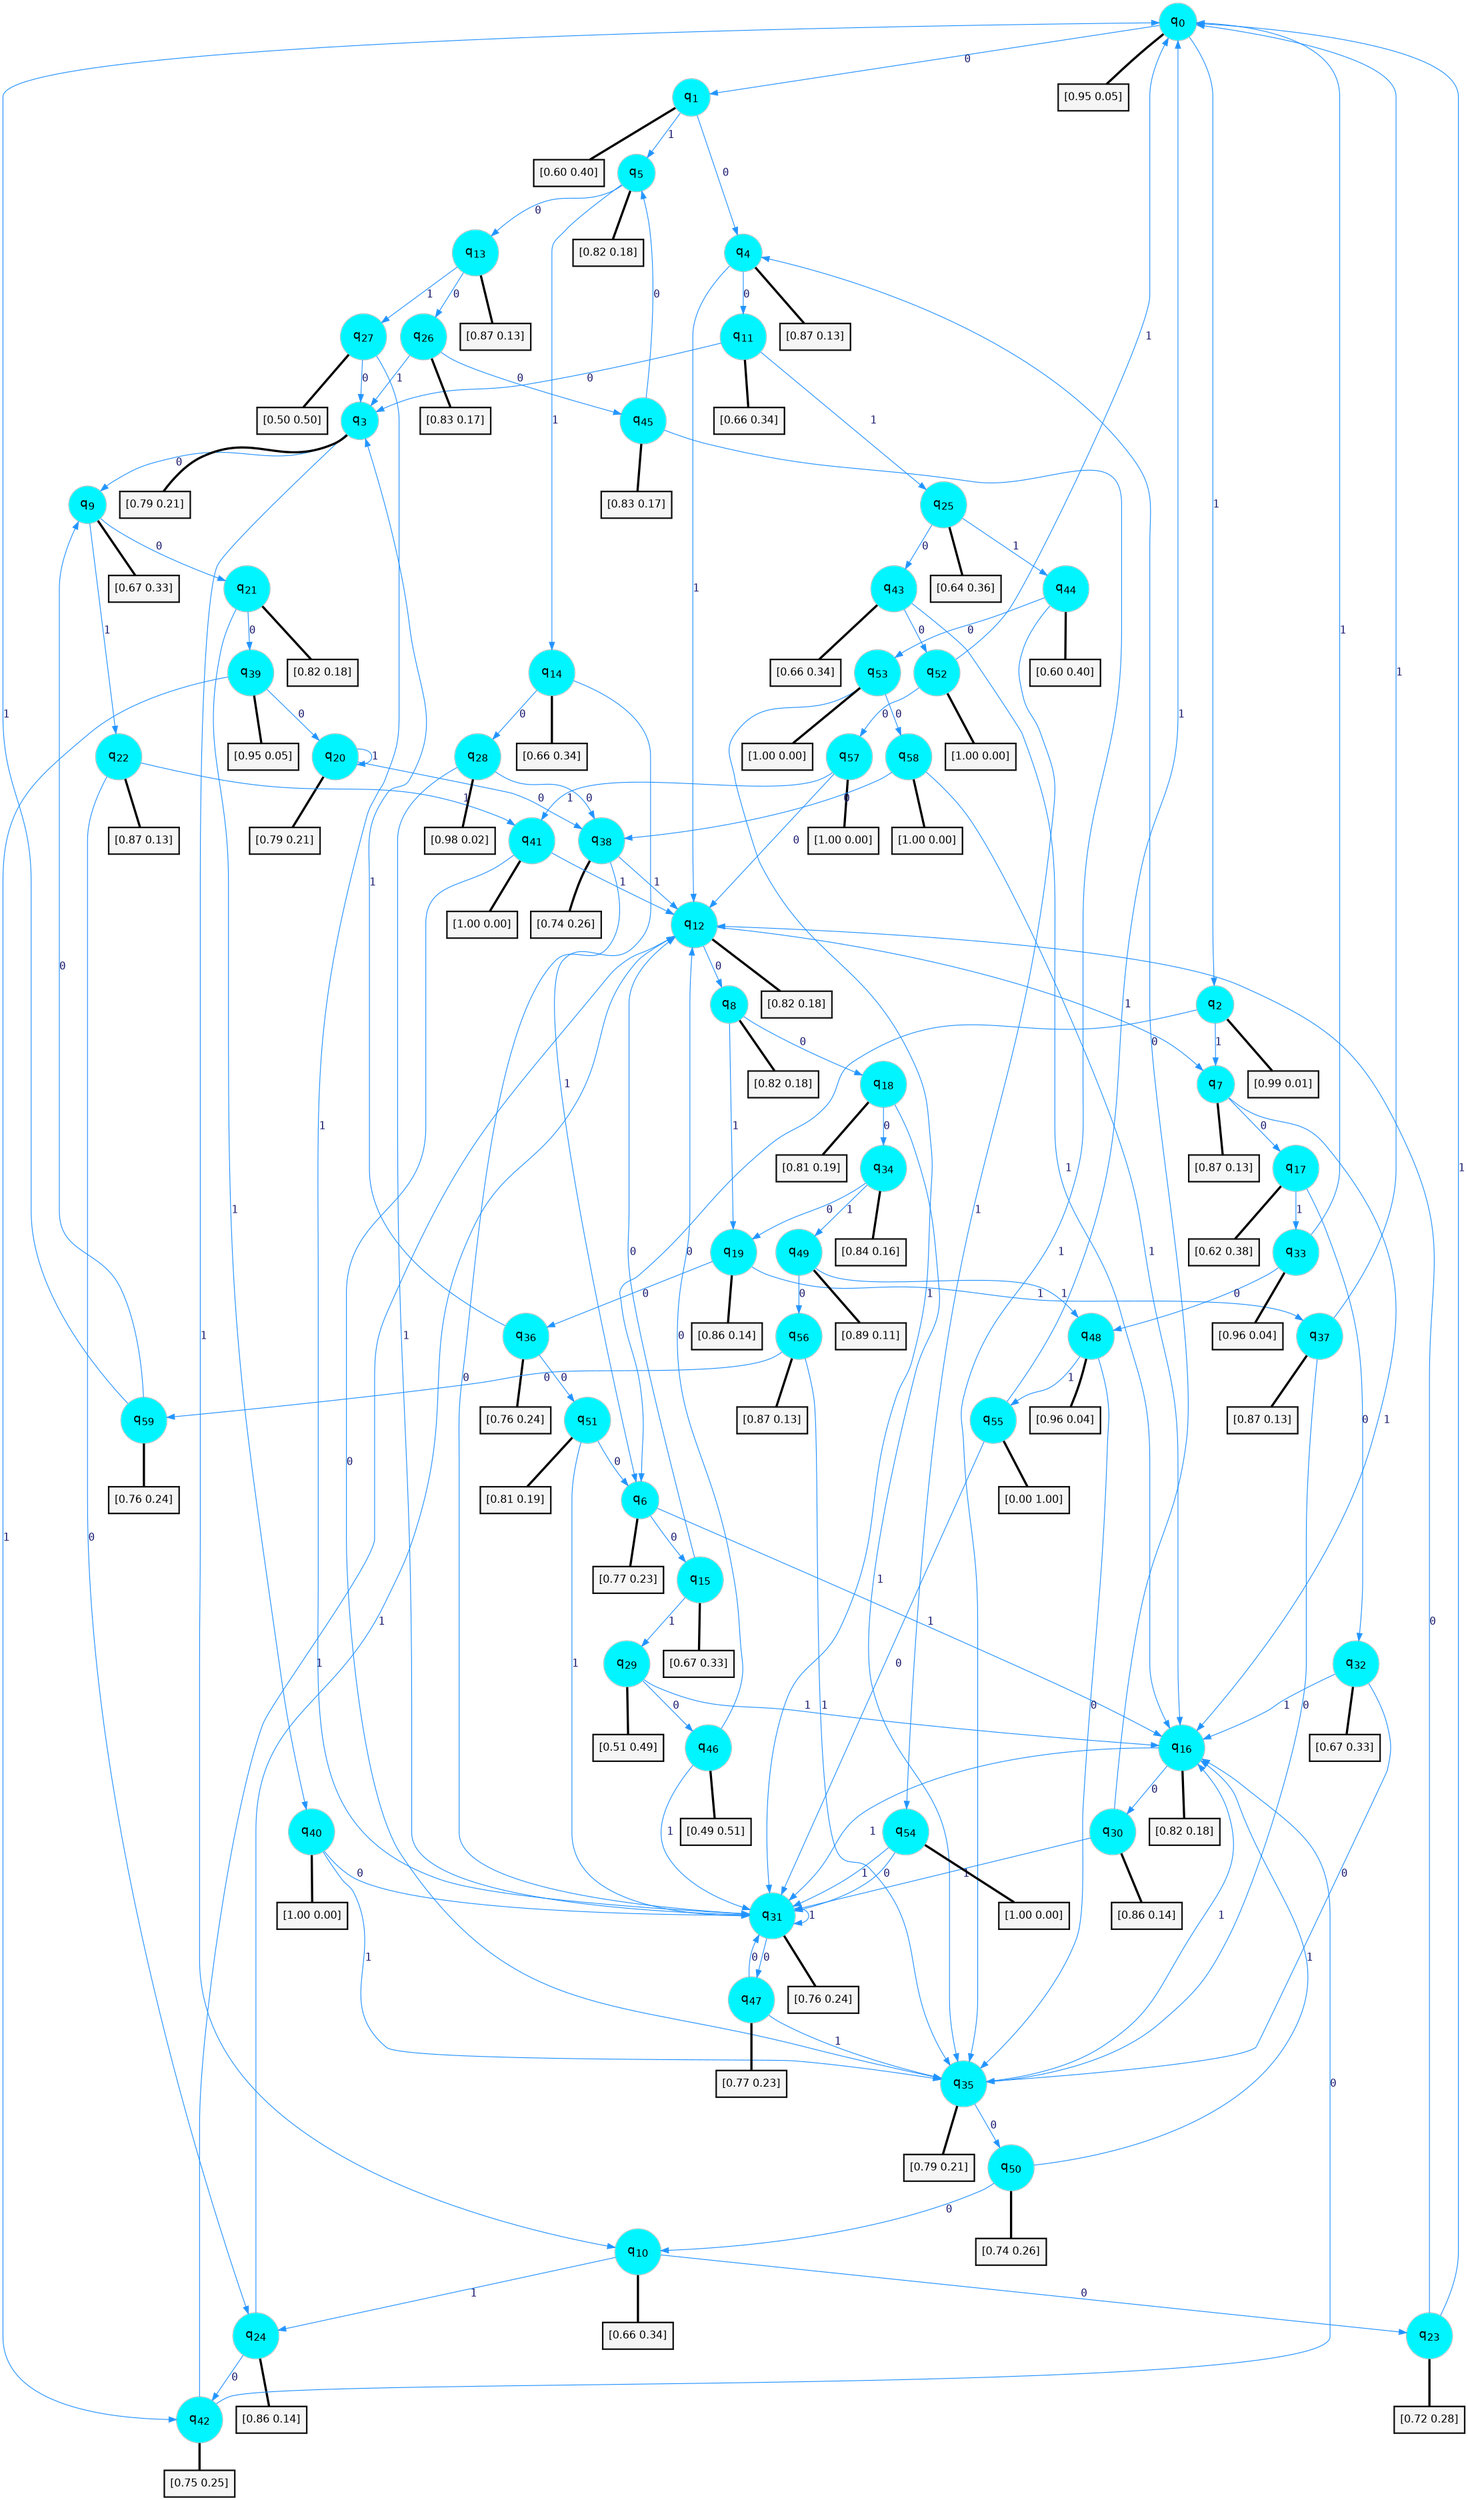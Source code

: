 digraph G {
graph [
bgcolor=transparent, dpi=300, rankdir=TD, size="40,25"];
node [
color=gray, fillcolor=turquoise1, fontcolor=black, fontname=Helvetica, fontsize=16, fontweight=bold, shape=circle, style=filled];
edge [
arrowsize=1, color=dodgerblue1, fontcolor=midnightblue, fontname=courier, fontweight=bold, penwidth=1, style=solid, weight=20];
0[label=<q<SUB>0</SUB>>];
1[label=<q<SUB>1</SUB>>];
2[label=<q<SUB>2</SUB>>];
3[label=<q<SUB>3</SUB>>];
4[label=<q<SUB>4</SUB>>];
5[label=<q<SUB>5</SUB>>];
6[label=<q<SUB>6</SUB>>];
7[label=<q<SUB>7</SUB>>];
8[label=<q<SUB>8</SUB>>];
9[label=<q<SUB>9</SUB>>];
10[label=<q<SUB>10</SUB>>];
11[label=<q<SUB>11</SUB>>];
12[label=<q<SUB>12</SUB>>];
13[label=<q<SUB>13</SUB>>];
14[label=<q<SUB>14</SUB>>];
15[label=<q<SUB>15</SUB>>];
16[label=<q<SUB>16</SUB>>];
17[label=<q<SUB>17</SUB>>];
18[label=<q<SUB>18</SUB>>];
19[label=<q<SUB>19</SUB>>];
20[label=<q<SUB>20</SUB>>];
21[label=<q<SUB>21</SUB>>];
22[label=<q<SUB>22</SUB>>];
23[label=<q<SUB>23</SUB>>];
24[label=<q<SUB>24</SUB>>];
25[label=<q<SUB>25</SUB>>];
26[label=<q<SUB>26</SUB>>];
27[label=<q<SUB>27</SUB>>];
28[label=<q<SUB>28</SUB>>];
29[label=<q<SUB>29</SUB>>];
30[label=<q<SUB>30</SUB>>];
31[label=<q<SUB>31</SUB>>];
32[label=<q<SUB>32</SUB>>];
33[label=<q<SUB>33</SUB>>];
34[label=<q<SUB>34</SUB>>];
35[label=<q<SUB>35</SUB>>];
36[label=<q<SUB>36</SUB>>];
37[label=<q<SUB>37</SUB>>];
38[label=<q<SUB>38</SUB>>];
39[label=<q<SUB>39</SUB>>];
40[label=<q<SUB>40</SUB>>];
41[label=<q<SUB>41</SUB>>];
42[label=<q<SUB>42</SUB>>];
43[label=<q<SUB>43</SUB>>];
44[label=<q<SUB>44</SUB>>];
45[label=<q<SUB>45</SUB>>];
46[label=<q<SUB>46</SUB>>];
47[label=<q<SUB>47</SUB>>];
48[label=<q<SUB>48</SUB>>];
49[label=<q<SUB>49</SUB>>];
50[label=<q<SUB>50</SUB>>];
51[label=<q<SUB>51</SUB>>];
52[label=<q<SUB>52</SUB>>];
53[label=<q<SUB>53</SUB>>];
54[label=<q<SUB>54</SUB>>];
55[label=<q<SUB>55</SUB>>];
56[label=<q<SUB>56</SUB>>];
57[label=<q<SUB>57</SUB>>];
58[label=<q<SUB>58</SUB>>];
59[label=<q<SUB>59</SUB>>];
60[label="[0.95 0.05]", shape=box,fontcolor=black, fontname=Helvetica, fontsize=14, penwidth=2, fillcolor=whitesmoke,color=black];
61[label="[0.60 0.40]", shape=box,fontcolor=black, fontname=Helvetica, fontsize=14, penwidth=2, fillcolor=whitesmoke,color=black];
62[label="[0.99 0.01]", shape=box,fontcolor=black, fontname=Helvetica, fontsize=14, penwidth=2, fillcolor=whitesmoke,color=black];
63[label="[0.79 0.21]", shape=box,fontcolor=black, fontname=Helvetica, fontsize=14, penwidth=2, fillcolor=whitesmoke,color=black];
64[label="[0.87 0.13]", shape=box,fontcolor=black, fontname=Helvetica, fontsize=14, penwidth=2, fillcolor=whitesmoke,color=black];
65[label="[0.82 0.18]", shape=box,fontcolor=black, fontname=Helvetica, fontsize=14, penwidth=2, fillcolor=whitesmoke,color=black];
66[label="[0.77 0.23]", shape=box,fontcolor=black, fontname=Helvetica, fontsize=14, penwidth=2, fillcolor=whitesmoke,color=black];
67[label="[0.87 0.13]", shape=box,fontcolor=black, fontname=Helvetica, fontsize=14, penwidth=2, fillcolor=whitesmoke,color=black];
68[label="[0.82 0.18]", shape=box,fontcolor=black, fontname=Helvetica, fontsize=14, penwidth=2, fillcolor=whitesmoke,color=black];
69[label="[0.67 0.33]", shape=box,fontcolor=black, fontname=Helvetica, fontsize=14, penwidth=2, fillcolor=whitesmoke,color=black];
70[label="[0.66 0.34]", shape=box,fontcolor=black, fontname=Helvetica, fontsize=14, penwidth=2, fillcolor=whitesmoke,color=black];
71[label="[0.66 0.34]", shape=box,fontcolor=black, fontname=Helvetica, fontsize=14, penwidth=2, fillcolor=whitesmoke,color=black];
72[label="[0.82 0.18]", shape=box,fontcolor=black, fontname=Helvetica, fontsize=14, penwidth=2, fillcolor=whitesmoke,color=black];
73[label="[0.87 0.13]", shape=box,fontcolor=black, fontname=Helvetica, fontsize=14, penwidth=2, fillcolor=whitesmoke,color=black];
74[label="[0.66 0.34]", shape=box,fontcolor=black, fontname=Helvetica, fontsize=14, penwidth=2, fillcolor=whitesmoke,color=black];
75[label="[0.67 0.33]", shape=box,fontcolor=black, fontname=Helvetica, fontsize=14, penwidth=2, fillcolor=whitesmoke,color=black];
76[label="[0.82 0.18]", shape=box,fontcolor=black, fontname=Helvetica, fontsize=14, penwidth=2, fillcolor=whitesmoke,color=black];
77[label="[0.62 0.38]", shape=box,fontcolor=black, fontname=Helvetica, fontsize=14, penwidth=2, fillcolor=whitesmoke,color=black];
78[label="[0.81 0.19]", shape=box,fontcolor=black, fontname=Helvetica, fontsize=14, penwidth=2, fillcolor=whitesmoke,color=black];
79[label="[0.86 0.14]", shape=box,fontcolor=black, fontname=Helvetica, fontsize=14, penwidth=2, fillcolor=whitesmoke,color=black];
80[label="[0.79 0.21]", shape=box,fontcolor=black, fontname=Helvetica, fontsize=14, penwidth=2, fillcolor=whitesmoke,color=black];
81[label="[0.82 0.18]", shape=box,fontcolor=black, fontname=Helvetica, fontsize=14, penwidth=2, fillcolor=whitesmoke,color=black];
82[label="[0.87 0.13]", shape=box,fontcolor=black, fontname=Helvetica, fontsize=14, penwidth=2, fillcolor=whitesmoke,color=black];
83[label="[0.72 0.28]", shape=box,fontcolor=black, fontname=Helvetica, fontsize=14, penwidth=2, fillcolor=whitesmoke,color=black];
84[label="[0.86 0.14]", shape=box,fontcolor=black, fontname=Helvetica, fontsize=14, penwidth=2, fillcolor=whitesmoke,color=black];
85[label="[0.64 0.36]", shape=box,fontcolor=black, fontname=Helvetica, fontsize=14, penwidth=2, fillcolor=whitesmoke,color=black];
86[label="[0.83 0.17]", shape=box,fontcolor=black, fontname=Helvetica, fontsize=14, penwidth=2, fillcolor=whitesmoke,color=black];
87[label="[0.50 0.50]", shape=box,fontcolor=black, fontname=Helvetica, fontsize=14, penwidth=2, fillcolor=whitesmoke,color=black];
88[label="[0.98 0.02]", shape=box,fontcolor=black, fontname=Helvetica, fontsize=14, penwidth=2, fillcolor=whitesmoke,color=black];
89[label="[0.51 0.49]", shape=box,fontcolor=black, fontname=Helvetica, fontsize=14, penwidth=2, fillcolor=whitesmoke,color=black];
90[label="[0.86 0.14]", shape=box,fontcolor=black, fontname=Helvetica, fontsize=14, penwidth=2, fillcolor=whitesmoke,color=black];
91[label="[0.76 0.24]", shape=box,fontcolor=black, fontname=Helvetica, fontsize=14, penwidth=2, fillcolor=whitesmoke,color=black];
92[label="[0.67 0.33]", shape=box,fontcolor=black, fontname=Helvetica, fontsize=14, penwidth=2, fillcolor=whitesmoke,color=black];
93[label="[0.96 0.04]", shape=box,fontcolor=black, fontname=Helvetica, fontsize=14, penwidth=2, fillcolor=whitesmoke,color=black];
94[label="[0.84 0.16]", shape=box,fontcolor=black, fontname=Helvetica, fontsize=14, penwidth=2, fillcolor=whitesmoke,color=black];
95[label="[0.79 0.21]", shape=box,fontcolor=black, fontname=Helvetica, fontsize=14, penwidth=2, fillcolor=whitesmoke,color=black];
96[label="[0.76 0.24]", shape=box,fontcolor=black, fontname=Helvetica, fontsize=14, penwidth=2, fillcolor=whitesmoke,color=black];
97[label="[0.87 0.13]", shape=box,fontcolor=black, fontname=Helvetica, fontsize=14, penwidth=2, fillcolor=whitesmoke,color=black];
98[label="[0.74 0.26]", shape=box,fontcolor=black, fontname=Helvetica, fontsize=14, penwidth=2, fillcolor=whitesmoke,color=black];
99[label="[0.95 0.05]", shape=box,fontcolor=black, fontname=Helvetica, fontsize=14, penwidth=2, fillcolor=whitesmoke,color=black];
100[label="[1.00 0.00]", shape=box,fontcolor=black, fontname=Helvetica, fontsize=14, penwidth=2, fillcolor=whitesmoke,color=black];
101[label="[1.00 0.00]", shape=box,fontcolor=black, fontname=Helvetica, fontsize=14, penwidth=2, fillcolor=whitesmoke,color=black];
102[label="[0.75 0.25]", shape=box,fontcolor=black, fontname=Helvetica, fontsize=14, penwidth=2, fillcolor=whitesmoke,color=black];
103[label="[0.66 0.34]", shape=box,fontcolor=black, fontname=Helvetica, fontsize=14, penwidth=2, fillcolor=whitesmoke,color=black];
104[label="[0.60 0.40]", shape=box,fontcolor=black, fontname=Helvetica, fontsize=14, penwidth=2, fillcolor=whitesmoke,color=black];
105[label="[0.83 0.17]", shape=box,fontcolor=black, fontname=Helvetica, fontsize=14, penwidth=2, fillcolor=whitesmoke,color=black];
106[label="[0.49 0.51]", shape=box,fontcolor=black, fontname=Helvetica, fontsize=14, penwidth=2, fillcolor=whitesmoke,color=black];
107[label="[0.77 0.23]", shape=box,fontcolor=black, fontname=Helvetica, fontsize=14, penwidth=2, fillcolor=whitesmoke,color=black];
108[label="[0.96 0.04]", shape=box,fontcolor=black, fontname=Helvetica, fontsize=14, penwidth=2, fillcolor=whitesmoke,color=black];
109[label="[0.89 0.11]", shape=box,fontcolor=black, fontname=Helvetica, fontsize=14, penwidth=2, fillcolor=whitesmoke,color=black];
110[label="[0.74 0.26]", shape=box,fontcolor=black, fontname=Helvetica, fontsize=14, penwidth=2, fillcolor=whitesmoke,color=black];
111[label="[0.81 0.19]", shape=box,fontcolor=black, fontname=Helvetica, fontsize=14, penwidth=2, fillcolor=whitesmoke,color=black];
112[label="[1.00 0.00]", shape=box,fontcolor=black, fontname=Helvetica, fontsize=14, penwidth=2, fillcolor=whitesmoke,color=black];
113[label="[1.00 0.00]", shape=box,fontcolor=black, fontname=Helvetica, fontsize=14, penwidth=2, fillcolor=whitesmoke,color=black];
114[label="[1.00 0.00]", shape=box,fontcolor=black, fontname=Helvetica, fontsize=14, penwidth=2, fillcolor=whitesmoke,color=black];
115[label="[0.00 1.00]", shape=box,fontcolor=black, fontname=Helvetica, fontsize=14, penwidth=2, fillcolor=whitesmoke,color=black];
116[label="[0.87 0.13]", shape=box,fontcolor=black, fontname=Helvetica, fontsize=14, penwidth=2, fillcolor=whitesmoke,color=black];
117[label="[1.00 0.00]", shape=box,fontcolor=black, fontname=Helvetica, fontsize=14, penwidth=2, fillcolor=whitesmoke,color=black];
118[label="[1.00 0.00]", shape=box,fontcolor=black, fontname=Helvetica, fontsize=14, penwidth=2, fillcolor=whitesmoke,color=black];
119[label="[0.76 0.24]", shape=box,fontcolor=black, fontname=Helvetica, fontsize=14, penwidth=2, fillcolor=whitesmoke,color=black];
0->1 [label=0];
0->2 [label=1];
0->60 [arrowhead=none, penwidth=3,color=black];
1->4 [label=0];
1->5 [label=1];
1->61 [arrowhead=none, penwidth=3,color=black];
2->6 [label=0];
2->7 [label=1];
2->62 [arrowhead=none, penwidth=3,color=black];
3->9 [label=0];
3->10 [label=1];
3->63 [arrowhead=none, penwidth=3,color=black];
4->11 [label=0];
4->12 [label=1];
4->64 [arrowhead=none, penwidth=3,color=black];
5->13 [label=0];
5->14 [label=1];
5->65 [arrowhead=none, penwidth=3,color=black];
6->15 [label=0];
6->16 [label=1];
6->66 [arrowhead=none, penwidth=3,color=black];
7->17 [label=0];
7->16 [label=1];
7->67 [arrowhead=none, penwidth=3,color=black];
8->18 [label=0];
8->19 [label=1];
8->68 [arrowhead=none, penwidth=3,color=black];
9->21 [label=0];
9->22 [label=1];
9->69 [arrowhead=none, penwidth=3,color=black];
10->23 [label=0];
10->24 [label=1];
10->70 [arrowhead=none, penwidth=3,color=black];
11->3 [label=0];
11->25 [label=1];
11->71 [arrowhead=none, penwidth=3,color=black];
12->8 [label=0];
12->7 [label=1];
12->72 [arrowhead=none, penwidth=3,color=black];
13->26 [label=0];
13->27 [label=1];
13->73 [arrowhead=none, penwidth=3,color=black];
14->28 [label=0];
14->6 [label=1];
14->74 [arrowhead=none, penwidth=3,color=black];
15->12 [label=0];
15->29 [label=1];
15->75 [arrowhead=none, penwidth=3,color=black];
16->30 [label=0];
16->31 [label=1];
16->76 [arrowhead=none, penwidth=3,color=black];
17->32 [label=0];
17->33 [label=1];
17->77 [arrowhead=none, penwidth=3,color=black];
18->34 [label=0];
18->35 [label=1];
18->78 [arrowhead=none, penwidth=3,color=black];
19->36 [label=0];
19->37 [label=1];
19->79 [arrowhead=none, penwidth=3,color=black];
20->38 [label=0];
20->20 [label=1];
20->80 [arrowhead=none, penwidth=3,color=black];
21->39 [label=0];
21->40 [label=1];
21->81 [arrowhead=none, penwidth=3,color=black];
22->24 [label=0];
22->41 [label=1];
22->82 [arrowhead=none, penwidth=3,color=black];
23->12 [label=0];
23->0 [label=1];
23->83 [arrowhead=none, penwidth=3,color=black];
24->42 [label=0];
24->12 [label=1];
24->84 [arrowhead=none, penwidth=3,color=black];
25->43 [label=0];
25->44 [label=1];
25->85 [arrowhead=none, penwidth=3,color=black];
26->45 [label=0];
26->3 [label=1];
26->86 [arrowhead=none, penwidth=3,color=black];
27->3 [label=0];
27->31 [label=1];
27->87 [arrowhead=none, penwidth=3,color=black];
28->38 [label=0];
28->31 [label=1];
28->88 [arrowhead=none, penwidth=3,color=black];
29->46 [label=0];
29->16 [label=1];
29->89 [arrowhead=none, penwidth=3,color=black];
30->4 [label=0];
30->31 [label=1];
30->90 [arrowhead=none, penwidth=3,color=black];
31->47 [label=0];
31->31 [label=1];
31->91 [arrowhead=none, penwidth=3,color=black];
32->35 [label=0];
32->16 [label=1];
32->92 [arrowhead=none, penwidth=3,color=black];
33->48 [label=0];
33->0 [label=1];
33->93 [arrowhead=none, penwidth=3,color=black];
34->19 [label=0];
34->49 [label=1];
34->94 [arrowhead=none, penwidth=3,color=black];
35->50 [label=0];
35->16 [label=1];
35->95 [arrowhead=none, penwidth=3,color=black];
36->51 [label=0];
36->3 [label=1];
36->96 [arrowhead=none, penwidth=3,color=black];
37->35 [label=0];
37->0 [label=1];
37->97 [arrowhead=none, penwidth=3,color=black];
38->31 [label=0];
38->12 [label=1];
38->98 [arrowhead=none, penwidth=3,color=black];
39->20 [label=0];
39->42 [label=1];
39->99 [arrowhead=none, penwidth=3,color=black];
40->31 [label=0];
40->35 [label=1];
40->100 [arrowhead=none, penwidth=3,color=black];
41->35 [label=0];
41->12 [label=1];
41->101 [arrowhead=none, penwidth=3,color=black];
42->16 [label=0];
42->12 [label=1];
42->102 [arrowhead=none, penwidth=3,color=black];
43->52 [label=0];
43->16 [label=1];
43->103 [arrowhead=none, penwidth=3,color=black];
44->53 [label=0];
44->54 [label=1];
44->104 [arrowhead=none, penwidth=3,color=black];
45->5 [label=0];
45->35 [label=1];
45->105 [arrowhead=none, penwidth=3,color=black];
46->12 [label=0];
46->31 [label=1];
46->106 [arrowhead=none, penwidth=3,color=black];
47->31 [label=0];
47->35 [label=1];
47->107 [arrowhead=none, penwidth=3,color=black];
48->35 [label=0];
48->55 [label=1];
48->108 [arrowhead=none, penwidth=3,color=black];
49->56 [label=0];
49->48 [label=1];
49->109 [arrowhead=none, penwidth=3,color=black];
50->10 [label=0];
50->16 [label=1];
50->110 [arrowhead=none, penwidth=3,color=black];
51->6 [label=0];
51->31 [label=1];
51->111 [arrowhead=none, penwidth=3,color=black];
52->57 [label=0];
52->0 [label=1];
52->112 [arrowhead=none, penwidth=3,color=black];
53->58 [label=0];
53->31 [label=1];
53->113 [arrowhead=none, penwidth=3,color=black];
54->31 [label=0];
54->31 [label=1];
54->114 [arrowhead=none, penwidth=3,color=black];
55->31 [label=0];
55->0 [label=1];
55->115 [arrowhead=none, penwidth=3,color=black];
56->59 [label=0];
56->35 [label=1];
56->116 [arrowhead=none, penwidth=3,color=black];
57->12 [label=0];
57->41 [label=1];
57->117 [arrowhead=none, penwidth=3,color=black];
58->38 [label=0];
58->16 [label=1];
58->118 [arrowhead=none, penwidth=3,color=black];
59->9 [label=0];
59->0 [label=1];
59->119 [arrowhead=none, penwidth=3,color=black];
}
